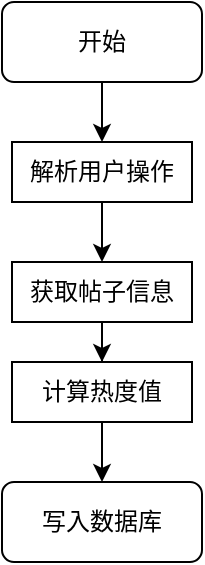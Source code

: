 <mxfile version="17.4.0" type="github">
  <diagram id="cN7pg1mrq9IHZCJJ18y1" name="Page-1">
    <mxGraphModel dx="683" dy="377" grid="1" gridSize="10" guides="1" tooltips="1" connect="1" arrows="1" fold="1" page="1" pageScale="1" pageWidth="827" pageHeight="1169" math="0" shadow="0">
      <root>
        <mxCell id="0" />
        <mxCell id="1" parent="0" />
        <mxCell id="qZnDxFDOvSbsccXKCWq4-3" style="edgeStyle=orthogonalEdgeStyle;rounded=0;orthogonalLoop=1;jettySize=auto;html=1;exitX=0.5;exitY=1;exitDx=0;exitDy=0;entryX=0.5;entryY=0;entryDx=0;entryDy=0;" edge="1" parent="1" source="qZnDxFDOvSbsccXKCWq4-1" target="qZnDxFDOvSbsccXKCWq4-2">
          <mxGeometry relative="1" as="geometry" />
        </mxCell>
        <mxCell id="qZnDxFDOvSbsccXKCWq4-1" value="开始" style="rounded=1;whiteSpace=wrap;html=1;" vertex="1" parent="1">
          <mxGeometry x="370" y="30" width="100" height="40" as="geometry" />
        </mxCell>
        <mxCell id="qZnDxFDOvSbsccXKCWq4-5" value="" style="edgeStyle=orthogonalEdgeStyle;rounded=0;orthogonalLoop=1;jettySize=auto;html=1;" edge="1" parent="1" source="qZnDxFDOvSbsccXKCWq4-2" target="qZnDxFDOvSbsccXKCWq4-4">
          <mxGeometry relative="1" as="geometry" />
        </mxCell>
        <mxCell id="qZnDxFDOvSbsccXKCWq4-2" value="解析用户操作" style="rounded=0;whiteSpace=wrap;html=1;" vertex="1" parent="1">
          <mxGeometry x="375" y="100" width="90" height="30" as="geometry" />
        </mxCell>
        <mxCell id="qZnDxFDOvSbsccXKCWq4-7" value="" style="edgeStyle=orthogonalEdgeStyle;rounded=0;orthogonalLoop=1;jettySize=auto;html=1;" edge="1" parent="1" source="qZnDxFDOvSbsccXKCWq4-4" target="qZnDxFDOvSbsccXKCWq4-6">
          <mxGeometry relative="1" as="geometry" />
        </mxCell>
        <mxCell id="qZnDxFDOvSbsccXKCWq4-4" value="获取帖子信息" style="rounded=0;whiteSpace=wrap;html=1;" vertex="1" parent="1">
          <mxGeometry x="375" y="160" width="90" height="30" as="geometry" />
        </mxCell>
        <mxCell id="qZnDxFDOvSbsccXKCWq4-9" value="" style="edgeStyle=orthogonalEdgeStyle;rounded=0;orthogonalLoop=1;jettySize=auto;html=1;" edge="1" parent="1" source="qZnDxFDOvSbsccXKCWq4-6" target="qZnDxFDOvSbsccXKCWq4-8">
          <mxGeometry relative="1" as="geometry" />
        </mxCell>
        <mxCell id="qZnDxFDOvSbsccXKCWq4-6" value="计算热度值" style="rounded=0;whiteSpace=wrap;html=1;" vertex="1" parent="1">
          <mxGeometry x="375" y="210" width="90" height="30" as="geometry" />
        </mxCell>
        <mxCell id="qZnDxFDOvSbsccXKCWq4-8" value="写入数据库" style="rounded=1;whiteSpace=wrap;html=1;" vertex="1" parent="1">
          <mxGeometry x="370" y="270" width="100" height="40" as="geometry" />
        </mxCell>
      </root>
    </mxGraphModel>
  </diagram>
</mxfile>
